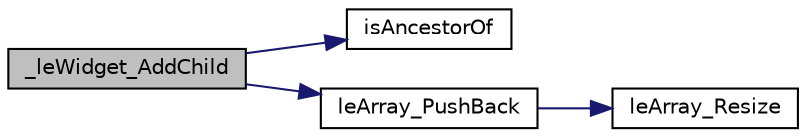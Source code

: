 digraph "_leWidget_AddChild"
{
 // LATEX_PDF_SIZE
  edge [fontname="Helvetica",fontsize="10",labelfontname="Helvetica",labelfontsize="10"];
  node [fontname="Helvetica",fontsize="10",shape=record];
  rankdir="LR";
  Node1 [label="_leWidget_AddChild",height=0.2,width=0.4,color="black", fillcolor="grey75", style="filled", fontcolor="black",tooltip=" "];
  Node1 -> Node2 [color="midnightblue",fontsize="10",style="solid",fontname="Helvetica"];
  Node2 [label="isAncestorOf",height=0.2,width=0.4,color="black", fillcolor="white", style="filled",URL="$legato__widget_8c.html#ad3407da6f6ad5e849b9060c5c94f3143",tooltip=" "];
  Node1 -> Node3 [color="midnightblue",fontsize="10",style="solid",fontname="Helvetica"];
  Node3 [label="leArray_PushBack",height=0.2,width=0.4,color="black", fillcolor="white", style="filled",URL="$legato__array_8c.html#ae40d3e73611c0c2acc03e4f3dc0ee942",tooltip=" "];
  Node3 -> Node4 [color="midnightblue",fontsize="10",style="solid",fontname="Helvetica"];
  Node4 [label="leArray_Resize",height=0.2,width=0.4,color="black", fillcolor="white", style="filled",URL="$legato__array_8c.html#a23f2235dc9dcc09605892c538f44d875",tooltip=" "];
}
